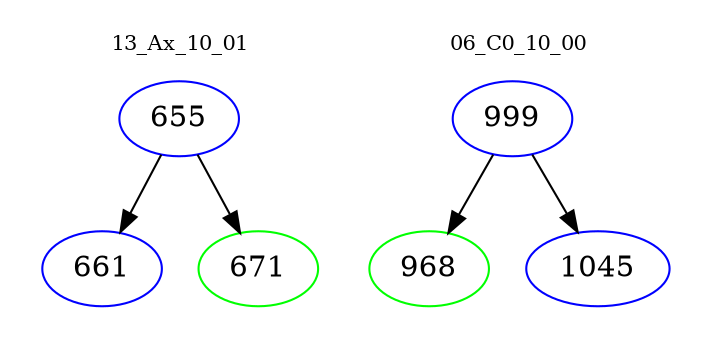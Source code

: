 digraph{
subgraph cluster_0 {
color = white
label = "13_Ax_10_01";
fontsize=10;
T0_655 [label="655", color="blue"]
T0_655 -> T0_661 [color="black"]
T0_661 [label="661", color="blue"]
T0_655 -> T0_671 [color="black"]
T0_671 [label="671", color="green"]
}
subgraph cluster_1 {
color = white
label = "06_C0_10_00";
fontsize=10;
T1_999 [label="999", color="blue"]
T1_999 -> T1_968 [color="black"]
T1_968 [label="968", color="green"]
T1_999 -> T1_1045 [color="black"]
T1_1045 [label="1045", color="blue"]
}
}
